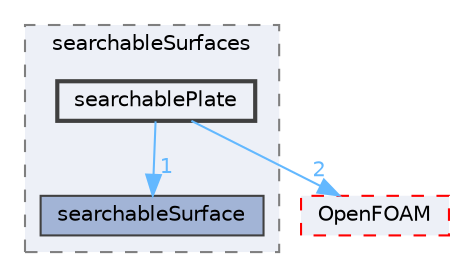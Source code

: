 digraph "src/meshTools/searchableSurfaces/searchablePlate"
{
 // LATEX_PDF_SIZE
  bgcolor="transparent";
  edge [fontname=Helvetica,fontsize=10,labelfontname=Helvetica,labelfontsize=10];
  node [fontname=Helvetica,fontsize=10,shape=box,height=0.2,width=0.4];
  compound=true
  subgraph clusterdir_fdba7555f757b9c8126275cbaccc3a14 {
    graph [ bgcolor="#edf0f7", pencolor="grey50", label="searchableSurfaces", fontname=Helvetica,fontsize=10 style="filled,dashed", URL="dir_fdba7555f757b9c8126275cbaccc3a14.html",tooltip=""]
  dir_2c0c1e46bbc9d953f93a672220dabf55 [label="searchableSurface", fillcolor="#a2b4d6", color="grey25", style="filled", URL="dir_2c0c1e46bbc9d953f93a672220dabf55.html",tooltip=""];
  dir_30b9d62528a12aafa7aa41179eb7aff4 [label="searchablePlate", fillcolor="#edf0f7", color="grey25", style="filled,bold", URL="dir_30b9d62528a12aafa7aa41179eb7aff4.html",tooltip=""];
  }
  dir_c5473ff19b20e6ec4dfe5c310b3778a8 [label="OpenFOAM", fillcolor="#edf0f7", color="red", style="filled,dashed", URL="dir_c5473ff19b20e6ec4dfe5c310b3778a8.html",tooltip=""];
  dir_30b9d62528a12aafa7aa41179eb7aff4->dir_2c0c1e46bbc9d953f93a672220dabf55 [headlabel="1", labeldistance=1.5 headhref="dir_003453_003456.html" href="dir_003453_003456.html" color="steelblue1" fontcolor="steelblue1"];
  dir_30b9d62528a12aafa7aa41179eb7aff4->dir_c5473ff19b20e6ec4dfe5c310b3778a8 [headlabel="2", labeldistance=1.5 headhref="dir_003453_002695.html" href="dir_003453_002695.html" color="steelblue1" fontcolor="steelblue1"];
}
